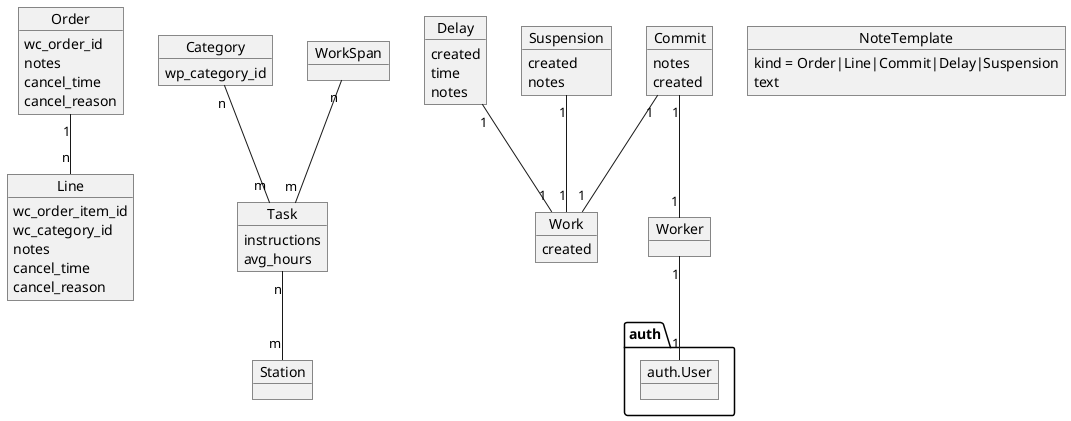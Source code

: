 @startuml

/'

When an order is completed (or reaches a configured completion state) in a
WooCommerce site, a plugin notifies the Iris site with the order details. This
details are stored in the models `Order` and `Line`. Both models keep the
corresponding Wordpress ids and a custom `notes` field to track extra
information provided by the plugin or recorded while working in the Iris site.
The items in the model `Line` also keep an identifier for the WooCommerce
category.

'/

object Order
object Line

Order "1" -- "n" Line

Order : wc_order_id
Order : notes

Line : wc_order_item_id
Line : wc_category_id
Line : notes

/'

In the Iris site, another model called `Category` maps each WooCommerce
category identifier with a set of items in the model `Task`. Each task has
also individual `instructions`.

When a new item is created in the model `Line`, the category is checked and
the appropriate set of actual tasks are created as entries in a model called
`Work`. Each of this works, when completed, will span extra works according to
another model called `WorkSpan`.

'/

object Category

Category : wp_category_id

object Task

Category "n" -- "m" Task

Task : instructions

object Work
object WorkSpan

WorkSpan "n" -- "m" Task

/'

The items in the models `Task`, `Category` and `WorkSpan` represent trees of
works needed to consider an order fulfilled.

The works can be completed by any worker, identified in the model `Worker` and
connected to an Django `User`. The works are marked as completed creating a
new item in another model called `Commit`. This commits also have `notes`.

'/

object Worker
object auth.User

Worker "1" -- "1" auth.User

object Commit

Commit "1" -- "1" Worker
Commit "1" -- "1" Work

Commit : notes

/'

The items in `Work` and `Commit` are timestamped to keep track of the amount
of time needed by each item in an Order and offer proper estimations and
reports. For the estimations, information about average times needed per task
will be recorded in the `Task` model.

'/

Work : created
Commit : created
Task : avg_hours

/'

Each order and line can be canceled with a `reason` field. Either in the Iris
site or by the WooCommerce plugin.

'/

Order : cancel_time
Order : cancel_reason
Line : cancel_time
Line : cancel_reason

/'

The main purpose of the Iris site is to keep a list of station profiles in a
`Station` model and offer a detail page for each station when the workers in
the station can see the tasks pending work and the information needed for each
task. The secondary purpose is to help with the estimation of order completion
times and the tertiary purpose is to offer insights into work efficiency and
performance.

'/

object Station

Task "n" -- "m" Station

/'

The interface will be keep as simple as possible and will have utilities to
ease the interaction using touch screens. A simple way to switch between
workers profiles or an alternative should be provided. Also, a system for
adding common notes using a few touches may be helpful.

'/

object NoteTemplate
NoteTemplate : kind = Order|Line|Commit|Delay|Suspension
NoteTemplate : text

/'

Abnormal stops in works will be handled using extra models:

'/

/'

- The `Delay` model, with a specific time specified to hide the work in the
station during that time and a note.

'/

object Delay

Delay "1" -- "1" Work

Delay : created
Delay : time
Delay : notes

/'

- The `Suspension` model, for halts in works without time estimations, also
with a note.

'/

object Suspension

Suspension "1" -- "1" Work

Suspension : created
Suspension : notes

/'

A system of alerts to handle delays or suspensions is also considerably
useful to have, but in the meantime, an screen to show them should be enough.

'/

@enduml

